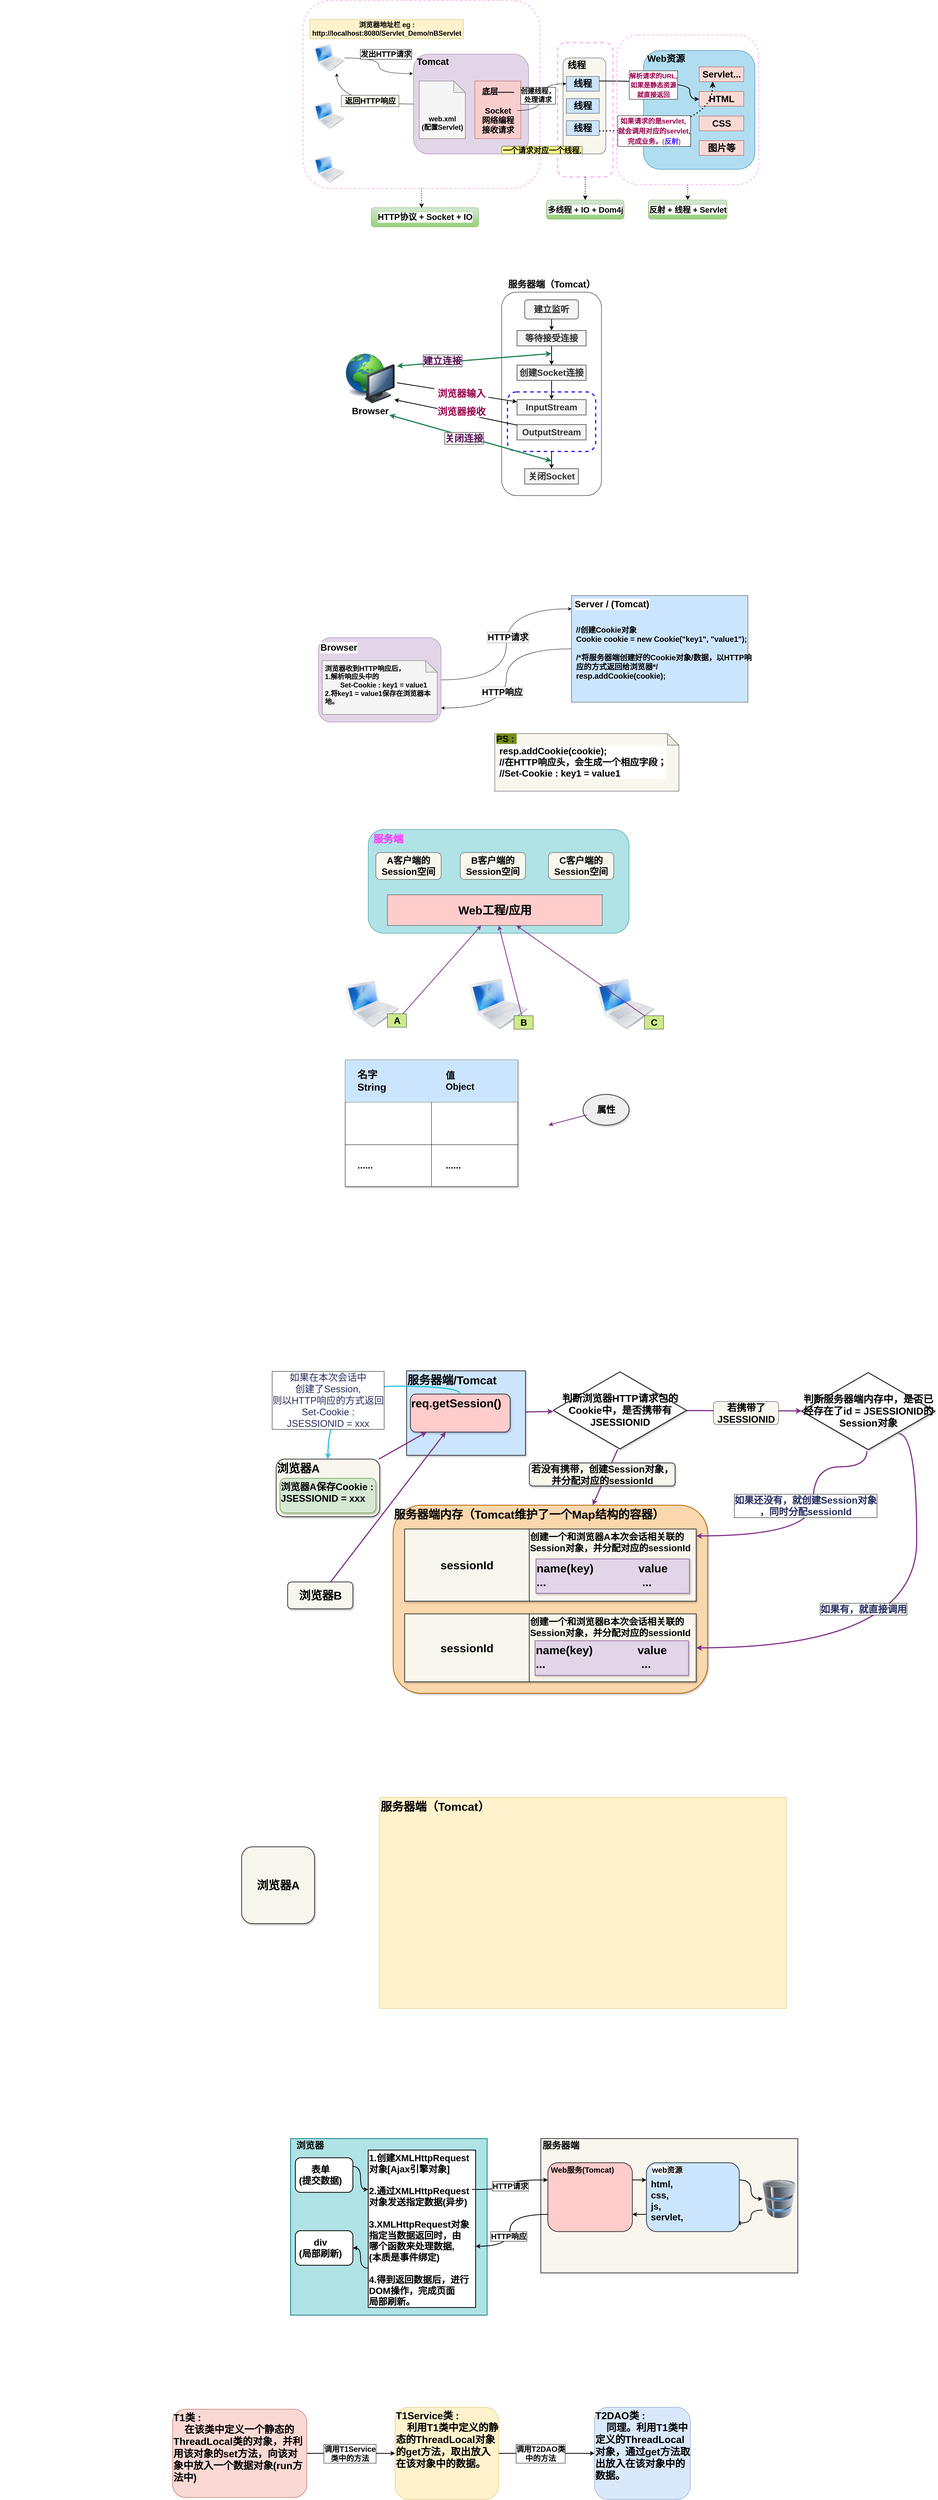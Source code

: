 <mxfile version="13.3.6" type="device"><diagram id="4I3315YqjqnHSUfHWKfS" name="第 1 页"><mxGraphModel dx="13516" dy="9166" grid="1" gridSize="10" guides="1" tooltips="1" connect="1" arrows="1" fold="1" page="1" pageScale="10" pageWidth="1169" pageHeight="827" math="0" shadow="0"><root><mxCell id="0"/><mxCell id="1" parent="0"/><mxCell id="Jz-EDqC3nVdawlG8V9Ks-3" value="" style="group" parent="1" vertex="1" connectable="0"><mxGeometry x="-20" y="150" width="320" height="220" as="geometry"/></mxCell><mxCell id="Jz-EDqC3nVdawlG8V9Ks-1" value="" style="rounded=1;whiteSpace=wrap;html=1;fillColor=#e1d5e7;strokeColor=#9673a6;" parent="Jz-EDqC3nVdawlG8V9Ks-3" vertex="1"><mxGeometry width="320" height="220" as="geometry"/></mxCell><mxCell id="Jz-EDqC3nVdawlG8V9Ks-2" value="Browser" style="text;strokeColor=none;fillColor=none;html=1;fontSize=24;fontStyle=1;verticalAlign=middle;align=center;labelBackgroundColor=#ffffff;" parent="Jz-EDqC3nVdawlG8V9Ks-3" vertex="1"><mxGeometry width="106.667" height="51.765" as="geometry"/></mxCell><mxCell id="Jz-EDqC3nVdawlG8V9Ks-6" value="" style="shape=note;whiteSpace=wrap;html=1;backgroundOutline=1;darkOpacity=0.05;fillColor=#f5f5f5;strokeColor=#666666;fontColor=#333333;" parent="Jz-EDqC3nVdawlG8V9Ks-3" vertex="1"><mxGeometry x="10" y="60" width="300" height="140" as="geometry"/></mxCell><mxCell id="Jz-EDqC3nVdawlG8V9Ks-7" value="&lt;font style=&quot;font-size: 18px&quot;&gt;浏览器收到HTTP响应后，&lt;br&gt;1.解析响应头中的 &lt;br&gt;&amp;nbsp; &amp;nbsp; &amp;nbsp; &amp;nbsp; Set-Cookie : key1 = value1&lt;br&gt;2.将key1 = value1保存在浏览器本 地。&lt;br&gt;&lt;br&gt;&lt;/font&gt;" style="text;strokeColor=none;fillColor=none;html=1;fontSize=18;fontStyle=1;verticalAlign=middle;align=left;whiteSpace=wrap;" parent="Jz-EDqC3nVdawlG8V9Ks-3" vertex="1"><mxGeometry x="15" y="50" width="285" height="170" as="geometry"/></mxCell><mxCell id="Jz-EDqC3nVdawlG8V9Ks-9" value="" style="edgeStyle=orthogonalEdgeStyle;rounded=0;orthogonalLoop=1;jettySize=auto;html=1;curved=1;entryX=0;entryY=0.75;entryDx=0;entryDy=0;" parent="1" source="Jz-EDqC3nVdawlG8V9Ks-1" target="Jz-EDqC3nVdawlG8V9Ks-10" edge="1"><mxGeometry relative="1" as="geometry"/></mxCell><mxCell id="Jz-EDqC3nVdawlG8V9Ks-12" value="&lt;font style=&quot;font-size: 23px&quot;&gt;&lt;b&gt;HTTP请求&lt;/b&gt;&lt;/font&gt;" style="edgeLabel;html=1;align=center;verticalAlign=middle;resizable=0;points=[];labelBackgroundColor=#ffffff;labelBorderColor=#969696;" parent="Jz-EDqC3nVdawlG8V9Ks-9" vertex="1" connectable="0"><mxGeometry x="0.07" y="-4" relative="1" as="geometry"><mxPoint as="offset"/></mxGeometry></mxCell><mxCell id="Jz-EDqC3nVdawlG8V9Ks-11" value="" style="group" parent="1" vertex="1" connectable="0"><mxGeometry x="640" y="38.24" width="480" height="280" as="geometry"/></mxCell><mxCell id="Jz-EDqC3nVdawlG8V9Ks-8" value="" style="rounded=0;whiteSpace=wrap;html=1;fillColor=#cce5ff;strokeColor=#36393d;" parent="Jz-EDqC3nVdawlG8V9Ks-11" vertex="1"><mxGeometry y="2.16" width="460" height="277.84" as="geometry"/></mxCell><mxCell id="Jz-EDqC3nVdawlG8V9Ks-10" value="Server / (Tomcat)" style="text;strokeColor=none;fillColor=none;html=1;fontSize=24;fontStyle=1;verticalAlign=middle;align=center;labelBackgroundColor=#ffffff;" parent="Jz-EDqC3nVdawlG8V9Ks-11" vertex="1"><mxGeometry width="210" height="49.02" as="geometry"/></mxCell><mxCell id="Jz-EDqC3nVdawlG8V9Ks-15" value="&lt;font style=&quot;font-size: 20px;&quot;&gt;//创建Cookie对象&lt;br style=&quot;font-size: 20px;&quot;&gt;Cookie cookie = new Cookie(&quot;key1&quot;, &quot;value1&quot;);&lt;br style=&quot;font-size: 20px;&quot;&gt;&lt;br style=&quot;font-size: 20px;&quot;&gt;/*将服务器端创建好的Cookie对象/数据，以HTTP响应的方式返回给浏览器*/&lt;br style=&quot;font-size: 20px;&quot;&gt;resp.addCookie(cookie);&lt;br style=&quot;font-size: 20px;&quot;&gt;&lt;/font&gt;" style="text;strokeColor=none;fillColor=none;html=1;fontSize=20;fontStyle=1;verticalAlign=middle;align=left;rounded=0;labelBackgroundColor=none;whiteSpace=wrap;" parent="Jz-EDqC3nVdawlG8V9Ks-11" vertex="1"><mxGeometry x="10" y="61.76" width="460" height="178.24" as="geometry"/></mxCell><mxCell id="Jz-EDqC3nVdawlG8V9Ks-13" style="edgeStyle=orthogonalEdgeStyle;curved=1;rounded=0;orthogonalLoop=1;jettySize=auto;html=1;entryX=1.001;entryY=0.833;entryDx=0;entryDy=0;entryPerimeter=0;" parent="1" source="Jz-EDqC3nVdawlG8V9Ks-8" target="Jz-EDqC3nVdawlG8V9Ks-1" edge="1"><mxGeometry relative="1" as="geometry"/></mxCell><mxCell id="Jz-EDqC3nVdawlG8V9Ks-14" value="HTTP响应" style="edgeLabel;html=1;align=center;verticalAlign=middle;resizable=0;points=[];labelBorderColor=#B3B3B3;fontStyle=1;fontSize=23;" parent="Jz-EDqC3nVdawlG8V9Ks-13" vertex="1" connectable="0"><mxGeometry x="0.143" y="-11" relative="1" as="geometry"><mxPoint as="offset"/></mxGeometry></mxCell><mxCell id="Jz-EDqC3nVdawlG8V9Ks-20" value="" style="group" parent="1" vertex="1" connectable="0"><mxGeometry x="440" y="400" width="480" height="150" as="geometry"/></mxCell><mxCell id="Jz-EDqC3nVdawlG8V9Ks-21" value="" style="group;whiteSpace=wrap;html=1;" parent="Jz-EDqC3nVdawlG8V9Ks-20" vertex="1" connectable="0"><mxGeometry width="480" height="150" as="geometry"/></mxCell><mxCell id="Jz-EDqC3nVdawlG8V9Ks-22" value="" style="group" parent="Jz-EDqC3nVdawlG8V9Ks-21" vertex="1" connectable="0"><mxGeometry width="480" height="150" as="geometry"/></mxCell><mxCell id="Jz-EDqC3nVdawlG8V9Ks-16" value="" style="shape=note;whiteSpace=wrap;html=1;backgroundOutline=1;darkOpacity=0.05;fillColor=#f9f7ed;strokeColor=#36393d;" parent="Jz-EDqC3nVdawlG8V9Ks-22" vertex="1"><mxGeometry width="480" height="150" as="geometry"/></mxCell><mxCell id="Jz-EDqC3nVdawlG8V9Ks-19" value="resp.addCookie(cookie);&lt;br&gt;//在HTTP响应头，会生成一个相应字段；&lt;br&gt;//Set-Cookie : key1 = value1" style="text;strokeColor=none;fillColor=none;html=1;fontSize=24;fontStyle=1;verticalAlign=middle;align=left;rounded=0;labelBackgroundColor=#ffffff;" parent="Jz-EDqC3nVdawlG8V9Ks-22" vertex="1"><mxGeometry x="10" y="20" width="450" height="110" as="geometry"/></mxCell><mxCell id="Jz-EDqC3nVdawlG8V9Ks-23" value="&lt;span style=&quot;background-color: rgb(117 , 140 , 25)&quot;&gt;PS :&amp;nbsp;&lt;/span&gt;" style="text;strokeColor=none;fillColor=none;html=1;fontSize=24;fontStyle=1;verticalAlign=middle;align=center;rounded=0;labelBackgroundColor=#ffffff;" parent="Jz-EDqC3nVdawlG8V9Ks-22" vertex="1"><mxGeometry x="10" y="-6" width="40" height="40" as="geometry"/></mxCell><mxCell id="Jz-EDqC3nVdawlG8V9Ks-26" value="" style="group" parent="1" vertex="1" connectable="0"><mxGeometry x="-40" y="800" width="980" height="450" as="geometry"/></mxCell><mxCell id="Jz-EDqC3nVdawlG8V9Ks-32" value="" style="group" parent="Jz-EDqC3nVdawlG8V9Ks-26" vertex="1" connectable="0"><mxGeometry x="10" y="-40" width="970" height="490" as="geometry"/></mxCell><mxCell id="Jz-EDqC3nVdawlG8V9Ks-33" value="" style="group" parent="Jz-EDqC3nVdawlG8V9Ks-32" vertex="1" connectable="0"><mxGeometry x="140" y="-90" width="680" height="270" as="geometry"/></mxCell><mxCell id="Jz-EDqC3nVdawlG8V9Ks-34" value="" style="group" parent="Jz-EDqC3nVdawlG8V9Ks-33" vertex="1" connectable="0"><mxGeometry x="-20.004" y="-20" width="700.004" height="270" as="geometry"/></mxCell><mxCell id="Jz-EDqC3nVdawlG8V9Ks-27" value="" style="rounded=1;whiteSpace=wrap;html=1;fillColor=#b0e3e6;strokeColor=#0e8088;" parent="Jz-EDqC3nVdawlG8V9Ks-34" vertex="1"><mxGeometry x="20.004" width="680" height="270" as="geometry"/></mxCell><mxCell id="Jz-EDqC3nVdawlG8V9Ks-31" value="服务端" style="text;strokeColor=none;fillColor=none;html=1;fontSize=26;fontStyle=1;verticalAlign=middle;align=center;rounded=0;labelBackgroundColor=none;fontColor=#FF33FF;" parent="Jz-EDqC3nVdawlG8V9Ks-34" vertex="1"><mxGeometry y="10" width="144.681" height="30.857" as="geometry"/></mxCell><mxCell id="Jz-EDqC3nVdawlG8V9Ks-35" value="" style="rounded=1;whiteSpace=wrap;html=1;labelBackgroundColor=none;fontSize=26;align=left;fillColor=#f9f7ed;strokeColor=#36393d;" parent="Jz-EDqC3nVdawlG8V9Ks-34" vertex="1"><mxGeometry x="40" y="60" width="170" height="70" as="geometry"/></mxCell><mxCell id="Jz-EDqC3nVdawlG8V9Ks-36" value="" style="rounded=1;whiteSpace=wrap;html=1;labelBackgroundColor=none;fontSize=26;align=left;fillColor=#f9f7ed;strokeColor=#36393d;" parent="Jz-EDqC3nVdawlG8V9Ks-34" vertex="1"><mxGeometry x="260" y="60" width="170" height="70" as="geometry"/></mxCell><mxCell id="Jz-EDqC3nVdawlG8V9Ks-37" value="" style="rounded=1;whiteSpace=wrap;html=1;labelBackgroundColor=none;fontSize=26;align=left;fillColor=#f9f7ed;strokeColor=#36393d;" parent="Jz-EDqC3nVdawlG8V9Ks-34" vertex="1"><mxGeometry x="490" y="60" width="170" height="70" as="geometry"/></mxCell><mxCell id="Jz-EDqC3nVdawlG8V9Ks-38" value="A客户端的Session空间" style="text;strokeColor=none;fillColor=none;html=1;fontSize=24;fontStyle=1;verticalAlign=middle;align=center;rounded=0;labelBackgroundColor=none;whiteSpace=wrap;" parent="Jz-EDqC3nVdawlG8V9Ks-34" vertex="1"><mxGeometry x="30" y="75" width="190" height="40" as="geometry"/></mxCell><mxCell id="Jz-EDqC3nVdawlG8V9Ks-39" value="B客户端的Session空间" style="text;strokeColor=none;fillColor=none;html=1;fontSize=24;fontStyle=1;verticalAlign=middle;align=center;rounded=0;labelBackgroundColor=none;whiteSpace=wrap;" parent="Jz-EDqC3nVdawlG8V9Ks-34" vertex="1"><mxGeometry x="250" y="75" width="190" height="40" as="geometry"/></mxCell><mxCell id="Jz-EDqC3nVdawlG8V9Ks-40" value="C客户端的Session空间" style="text;strokeColor=none;fillColor=none;html=1;fontSize=24;fontStyle=1;verticalAlign=middle;align=center;rounded=0;labelBackgroundColor=none;whiteSpace=wrap;" parent="Jz-EDqC3nVdawlG8V9Ks-34" vertex="1"><mxGeometry x="480" y="75" width="190" height="40" as="geometry"/></mxCell><mxCell id="Jz-EDqC3nVdawlG8V9Ks-41" value="" style="rounded=0;whiteSpace=wrap;html=1;labelBackgroundColor=none;fillColor=#ffcccc;fontSize=26;align=left;strokeColor=#36393d;" parent="Jz-EDqC3nVdawlG8V9Ks-34" vertex="1"><mxGeometry x="70" y="170" width="560" height="80" as="geometry"/></mxCell><mxCell id="Jz-EDqC3nVdawlG8V9Ks-42" value="&lt;font style=&quot;font-size: 30px&quot;&gt;Web工程/应用&lt;/font&gt;" style="text;strokeColor=none;fillColor=none;html=1;fontSize=24;fontStyle=1;verticalAlign=middle;align=center;rounded=0;labelBackgroundColor=none;" parent="Jz-EDqC3nVdawlG8V9Ks-34" vertex="1"><mxGeometry x="80" y="190" width="540" height="40" as="geometry"/></mxCell><mxCell id="Jz-EDqC3nVdawlG8V9Ks-50" style="rounded=0;orthogonalLoop=1;jettySize=auto;html=1;fontSize=26;fontColor=#FF33FF;strokeWidth=2;strokeColor=#83308C;" parent="Jz-EDqC3nVdawlG8V9Ks-32" source="Jz-EDqC3nVdawlG8V9Ks-46" target="Jz-EDqC3nVdawlG8V9Ks-41" edge="1"><mxGeometry relative="1" as="geometry"/></mxCell><mxCell id="Jz-EDqC3nVdawlG8V9Ks-43" value="" style="image;html=1;image=img/lib/clip_art/computers/MacBook_128x128.png;rounded=0;labelBackgroundColor=none;fillColor=none;fontSize=26;fontColor=#FF33FF;align=left;" parent="Jz-EDqC3nVdawlG8V9Ks-32" vertex="1"><mxGeometry x="60" y="285" width="180" height="120" as="geometry"/></mxCell><mxCell id="Jz-EDqC3nVdawlG8V9Ks-44" value="" style="image;html=1;image=img/lib/clip_art/computers/MacBook_128x128.png;rounded=0;labelBackgroundColor=none;fillColor=none;fontSize=26;fontColor=#FF33FF;align=left;" parent="Jz-EDqC3nVdawlG8V9Ks-32" vertex="1"><mxGeometry x="390" y="280" width="180" height="130" as="geometry"/></mxCell><mxCell id="Jz-EDqC3nVdawlG8V9Ks-45" value="" style="image;html=1;image=img/lib/clip_art/computers/MacBook_128x128.png;rounded=0;labelBackgroundColor=none;fillColor=none;fontSize=26;fontColor=#FF33FF;align=left;" parent="Jz-EDqC3nVdawlG8V9Ks-32" vertex="1"><mxGeometry x="720" y="280" width="180" height="130" as="geometry"/></mxCell><mxCell id="Jz-EDqC3nVdawlG8V9Ks-46" value="A" style="text;strokeColor=#36393d;fillColor=#cdeb8b;html=1;fontSize=24;fontStyle=1;verticalAlign=middle;align=center;rounded=0;labelBackgroundColor=none;" parent="Jz-EDqC3nVdawlG8V9Ks-32" vertex="1"><mxGeometry x="190" y="370" width="50" height="35" as="geometry"/></mxCell><mxCell id="Jz-EDqC3nVdawlG8V9Ks-51" style="edgeStyle=none;rounded=0;orthogonalLoop=1;jettySize=auto;html=1;fontSize=26;fontColor=#FF33FF;strokeWidth=2;strokeColor=#83308C;" parent="Jz-EDqC3nVdawlG8V9Ks-32" source="Jz-EDqC3nVdawlG8V9Ks-47" target="Jz-EDqC3nVdawlG8V9Ks-41" edge="1"><mxGeometry relative="1" as="geometry"/></mxCell><mxCell id="Jz-EDqC3nVdawlG8V9Ks-47" value="B" style="text;strokeColor=#36393d;fillColor=#cdeb8b;html=1;fontSize=24;fontStyle=1;verticalAlign=middle;align=center;rounded=0;labelBackgroundColor=none;" parent="Jz-EDqC3nVdawlG8V9Ks-32" vertex="1"><mxGeometry x="520" y="375" width="50" height="35" as="geometry"/></mxCell><mxCell id="Jz-EDqC3nVdawlG8V9Ks-52" style="edgeStyle=none;rounded=0;orthogonalLoop=1;jettySize=auto;html=1;fontSize=26;fontColor=#FF33FF;strokeWidth=2;strokeColor=#83308C;" parent="Jz-EDqC3nVdawlG8V9Ks-32" source="Jz-EDqC3nVdawlG8V9Ks-48" target="Jz-EDqC3nVdawlG8V9Ks-41" edge="1"><mxGeometry relative="1" as="geometry"/></mxCell><mxCell id="Jz-EDqC3nVdawlG8V9Ks-48" value="C" style="text;strokeColor=#36393d;fillColor=#cdeb8b;html=1;fontSize=24;fontStyle=1;verticalAlign=middle;align=center;rounded=0;labelBackgroundColor=none;" parent="Jz-EDqC3nVdawlG8V9Ks-32" vertex="1"><mxGeometry x="860" y="375" width="50" height="35" as="geometry"/></mxCell><mxCell id="Jz-EDqC3nVdawlG8V9Ks-69" value="" style="shape=table;html=1;whiteSpace=wrap;startSize=0;container=1;collapsible=0;childLayout=tableLayout;swimlaneFillColor=none;sketch=0;shadow=1;" parent="1" vertex="1"><mxGeometry x="50" y="1250" width="450" height="330" as="geometry"/></mxCell><mxCell id="Jz-EDqC3nVdawlG8V9Ks-70" value="" style="shape=partialRectangle;html=1;whiteSpace=wrap;collapsible=0;dropTarget=0;pointerEvents=0;fillColor=none;top=0;left=0;bottom=0;right=0;points=[[0,0.5],[1,0.5]];portConstraint=eastwest;" parent="Jz-EDqC3nVdawlG8V9Ks-69" vertex="1"><mxGeometry width="450" height="110" as="geometry"/></mxCell><mxCell id="Jz-EDqC3nVdawlG8V9Ks-71" value="" style="shape=partialRectangle;html=1;whiteSpace=wrap;connectable=0;overflow=hidden;fillColor=#cce5ff;top=0;left=0;bottom=0;right=0;strokeColor=#36393d;" parent="Jz-EDqC3nVdawlG8V9Ks-70" vertex="1"><mxGeometry width="225" height="110" as="geometry"/></mxCell><mxCell id="Jz-EDqC3nVdawlG8V9Ks-72" value="" style="shape=partialRectangle;html=1;whiteSpace=wrap;connectable=0;overflow=hidden;fillColor=#cce5ff;top=0;left=0;bottom=0;right=0;strokeColor=#36393d;" parent="Jz-EDqC3nVdawlG8V9Ks-70" vertex="1"><mxGeometry x="225" width="225" height="110" as="geometry"/></mxCell><mxCell id="Jz-EDqC3nVdawlG8V9Ks-73" value="" style="shape=partialRectangle;html=1;whiteSpace=wrap;collapsible=0;dropTarget=0;pointerEvents=0;fillColor=none;top=0;left=0;bottom=0;right=0;points=[[0,0.5],[1,0.5]];portConstraint=eastwest;" parent="Jz-EDqC3nVdawlG8V9Ks-69" vertex="1"><mxGeometry y="110" width="450" height="111" as="geometry"/></mxCell><mxCell id="Jz-EDqC3nVdawlG8V9Ks-74" value="" style="shape=partialRectangle;html=1;whiteSpace=wrap;connectable=0;overflow=hidden;fillColor=none;top=0;left=0;bottom=0;right=0;" parent="Jz-EDqC3nVdawlG8V9Ks-73" vertex="1"><mxGeometry width="225" height="111" as="geometry"/></mxCell><mxCell id="Jz-EDqC3nVdawlG8V9Ks-75" value="" style="shape=partialRectangle;html=1;whiteSpace=wrap;connectable=0;overflow=hidden;fillColor=none;top=0;left=0;bottom=0;right=0;" parent="Jz-EDqC3nVdawlG8V9Ks-73" vertex="1"><mxGeometry x="225" width="225" height="111" as="geometry"/></mxCell><mxCell id="Jz-EDqC3nVdawlG8V9Ks-76" value="" style="shape=partialRectangle;html=1;whiteSpace=wrap;collapsible=0;dropTarget=0;pointerEvents=0;fillColor=none;top=0;left=0;bottom=0;right=0;points=[[0,0.5],[1,0.5]];portConstraint=eastwest;" parent="Jz-EDqC3nVdawlG8V9Ks-69" vertex="1"><mxGeometry y="221" width="450" height="109" as="geometry"/></mxCell><mxCell id="Jz-EDqC3nVdawlG8V9Ks-77" value="" style="shape=partialRectangle;html=1;whiteSpace=wrap;connectable=0;overflow=hidden;fillColor=none;top=0;left=0;bottom=0;right=0;" parent="Jz-EDqC3nVdawlG8V9Ks-76" vertex="1"><mxGeometry width="225" height="109" as="geometry"/></mxCell><mxCell id="Jz-EDqC3nVdawlG8V9Ks-78" value="" style="shape=partialRectangle;html=1;whiteSpace=wrap;connectable=0;overflow=hidden;fillColor=none;top=0;left=0;bottom=0;right=0;" parent="Jz-EDqC3nVdawlG8V9Ks-76" vertex="1"><mxGeometry x="225" width="225" height="109" as="geometry"/></mxCell><mxCell id="Jz-EDqC3nVdawlG8V9Ks-79" value="名字&lt;br style=&quot;font-size: 26px;&quot;&gt;String" style="text;strokeColor=none;fillColor=none;html=1;fontSize=26;fontStyle=1;verticalAlign=middle;align=left;rounded=1;shadow=1;labelBackgroundColor=none;sketch=0;" parent="1" vertex="1"><mxGeometry x="80" y="1270" width="140" height="70" as="geometry"/></mxCell><mxCell id="Jz-EDqC3nVdawlG8V9Ks-80" value="......" style="text;strokeColor=none;fillColor=none;html=1;fontSize=24;fontStyle=1;verticalAlign=middle;align=left;rounded=1;shadow=1;labelBackgroundColor=none;sketch=0;" parent="1" vertex="1"><mxGeometry x="80" y="1490" width="140" height="70" as="geometry"/></mxCell><mxCell id="Jz-EDqC3nVdawlG8V9Ks-81" value="......" style="text;strokeColor=none;fillColor=none;html=1;fontSize=24;fontStyle=1;verticalAlign=middle;align=left;rounded=1;shadow=1;labelBackgroundColor=none;sketch=0;" parent="1" vertex="1"><mxGeometry x="310" y="1490" width="140" height="70" as="geometry"/></mxCell><mxCell id="Jz-EDqC3nVdawlG8V9Ks-82" value="值&lt;br&gt;Object" style="text;strokeColor=none;fillColor=none;html=1;fontSize=24;fontStyle=1;verticalAlign=middle;align=left;rounded=1;shadow=1;labelBackgroundColor=none;sketch=0;" parent="1" vertex="1"><mxGeometry x="310" y="1270" width="140" height="70" as="geometry"/></mxCell><mxCell id="Jz-EDqC3nVdawlG8V9Ks-83" value="" style="ellipse;whiteSpace=wrap;html=1;rounded=1;shadow=1;labelBackgroundColor=none;sketch=0;strokeWidth=2;fillColor=#eeeeee;fontSize=26;align=left;strokeColor=#36393d;" parent="1" vertex="1"><mxGeometry x="670" y="1340" width="120" height="80" as="geometry"/></mxCell><mxCell id="Jz-EDqC3nVdawlG8V9Ks-85" style="edgeStyle=none;rounded=0;orthogonalLoop=1;jettySize=auto;html=1;strokeColor=#83308C;strokeWidth=2;fontSize=26;fontColor=#FF33FF;" parent="1" source="Jz-EDqC3nVdawlG8V9Ks-84" edge="1"><mxGeometry relative="1" as="geometry"><mxPoint x="580" y="1420" as="targetPoint"/></mxGeometry></mxCell><mxCell id="Jz-EDqC3nVdawlG8V9Ks-84" value="属性" style="text;strokeColor=none;fillColor=none;html=1;fontSize=24;fontStyle=1;verticalAlign=middle;align=center;rounded=1;shadow=1;labelBackgroundColor=none;sketch=0;" parent="1" vertex="1"><mxGeometry x="680" y="1360" width="100" height="40" as="geometry"/></mxCell><mxCell id="Jz-EDqC3nVdawlG8V9Ks-87" value="浏览器A" style="text;fillColor=#f9f7ed;html=1;fontSize=30;fontStyle=1;verticalAlign=top;align=left;rounded=1;shadow=1;labelBackgroundColor=none;sketch=0;strokeColor=#36393d;strokeWidth=2;" parent="1" vertex="1"><mxGeometry x="-130" y="2290" width="270" height="150" as="geometry"/></mxCell><mxCell id="Jz-EDqC3nVdawlG8V9Ks-88" value="浏览器B" style="text;fillColor=#f9f7ed;html=1;fontSize=30;fontStyle=1;verticalAlign=middle;align=center;rounded=1;shadow=1;labelBackgroundColor=none;sketch=0;strokeColor=#36393d;strokeWidth=2;" parent="1" vertex="1"><mxGeometry x="-100" y="2610" width="170" height="70" as="geometry"/></mxCell><mxCell id="Jz-EDqC3nVdawlG8V9Ks-92" value="" style="edgeStyle=none;rounded=0;orthogonalLoop=1;jettySize=auto;html=1;strokeColor=#83308C;strokeWidth=3;fontSize=30;fontColor=#FF33FF;" parent="1" source="Jz-EDqC3nVdawlG8V9Ks-90" target="Jz-EDqC3nVdawlG8V9Ks-94" edge="1"><mxGeometry relative="1" as="geometry"><mxPoint x="540" y="2165" as="targetPoint"/></mxGeometry></mxCell><mxCell id="Jz-EDqC3nVdawlG8V9Ks-96" value="" style="edgeStyle=none;rounded=0;orthogonalLoop=1;jettySize=auto;html=1;strokeColor=#83308C;strokeWidth=3;fontSize=26;fontColor=#FF33FF;exitX=0.483;exitY=0.989;exitDx=0;exitDy=0;exitPerimeter=0;" parent="1" source="Jz-EDqC3nVdawlG8V9Ks-94" target="Jz-EDqC3nVdawlG8V9Ks-97" edge="1"><mxGeometry relative="1" as="geometry"><mxPoint x="716.25" y="2349.25" as="targetPoint"/></mxGeometry></mxCell><mxCell id="Jz-EDqC3nVdawlG8V9Ks-113" value="" style="edgeStyle=none;rounded=0;orthogonalLoop=1;jettySize=auto;html=1;strokeColor=#83308C;strokeWidth=3;fontSize=25;fontColor=#293061;" parent="1" source="Jz-EDqC3nVdawlG8V9Ks-94" target="Jz-EDqC3nVdawlG8V9Ks-112" edge="1"><mxGeometry relative="1" as="geometry"/></mxCell><mxCell id="Jz-EDqC3nVdawlG8V9Ks-94" value="判断浏览器HTTP请求包的Cookie中，是否携带有JSESSIONID" style="html=1;whiteSpace=wrap;aspect=fixed;shape=isoRectangle;rounded=0;shadow=1;labelBackgroundColor=none;sketch=0;strokeWidth=2;fontSize=26;align=center;fontStyle=1;verticalAlign=middle;" parent="1" vertex="1"><mxGeometry x="592.5" y="2058.75" width="347.5" height="208.5" as="geometry"/></mxCell><mxCell id="Jz-EDqC3nVdawlG8V9Ks-112" value="判断服务器端内存中，是否已经存在了id = JSESSIONID的Session对象" style="html=1;whiteSpace=wrap;aspect=fixed;shape=isoRectangle;rounded=0;shadow=1;labelBackgroundColor=none;sketch=0;strokeWidth=2;fontSize=26;align=center;fontStyle=1;verticalAlign=middle;" parent="1" vertex="1"><mxGeometry x="1240" y="2060.75" width="347.5" height="208.5" as="geometry"/></mxCell><mxCell id="Jz-EDqC3nVdawlG8V9Ks-97" value="服务器端内存（Tomcat维护了一个Map结构的容器）" style="text;fillColor=#fad7ac;html=1;fontSize=30;fontStyle=1;verticalAlign=top;align=left;rounded=1;shadow=1;labelBackgroundColor=none;sketch=0;strokeColor=#b46504;strokeWidth=2;horizontal=1;" parent="1" vertex="1"><mxGeometry x="175" y="2410" width="820" height="490" as="geometry"/></mxCell><mxCell id="Jz-EDqC3nVdawlG8V9Ks-100" value="" style="group;whiteSpace=wrap;" parent="1" vertex="1" connectable="0"><mxGeometry x="255" y="2490" width="720" height="170" as="geometry"/></mxCell><mxCell id="Jz-EDqC3nVdawlG8V9Ks-101" value="" style="group" parent="Jz-EDqC3nVdawlG8V9Ks-100" vertex="1" connectable="0"><mxGeometry x="-50" y="-17.895" width="760" height="187.895" as="geometry"/></mxCell><mxCell id="Jz-EDqC3nVdawlG8V9Ks-98" value="sessionId" style="text;fillColor=#f9f7ed;html=1;fontSize=30;fontStyle=1;verticalAlign=middle;align=center;rounded=0;shadow=1;labelBackgroundColor=none;sketch=0;strokeColor=#36393d;strokeWidth=2;" parent="Jz-EDqC3nVdawlG8V9Ks-101" vertex="1"><mxGeometry width="324.928" height="187.895" as="geometry"/></mxCell><mxCell id="Jz-EDqC3nVdawlG8V9Ks-99" value="创建一个和浏览器A本次会话相关联的Session对象，并分配对应的sessionId" style="text;fillColor=#f9f7ed;html=1;fontSize=24;fontStyle=1;verticalAlign=top;align=left;rounded=0;shadow=1;labelBackgroundColor=none;sketch=0;strokeColor=#36393d;strokeWidth=2;whiteSpace=wrap;" parent="Jz-EDqC3nVdawlG8V9Ks-101" vertex="1"><mxGeometry x="324.928" width="435.072" height="187.895" as="geometry"/></mxCell><mxCell id="Jz-EDqC3nVdawlG8V9Ks-102" value="name(key)&amp;nbsp; &amp;nbsp; &amp;nbsp; &amp;nbsp; &amp;nbsp; &amp;nbsp; &amp;nbsp; value&lt;br&gt;...&amp;nbsp; &amp;nbsp; &amp;nbsp; &amp;nbsp; &amp;nbsp; &amp;nbsp; &amp;nbsp; &amp;nbsp; &amp;nbsp; &amp;nbsp; &amp;nbsp; &amp;nbsp; &amp;nbsp; &amp;nbsp; &amp;nbsp; ..." style="text;fillColor=#e1d5e7;html=1;fontSize=30;fontStyle=1;verticalAlign=top;align=left;rounded=0;shadow=1;labelBackgroundColor=none;sketch=0;strokeColor=#9673a6;strokeWidth=2;glass=0;" parent="Jz-EDqC3nVdawlG8V9Ks-101" vertex="1"><mxGeometry x="342.46" y="77.892" width="400" height="89.474" as="geometry"/></mxCell><mxCell id="Jz-EDqC3nVdawlG8V9Ks-103" value="" style="group;whiteSpace=wrap;" parent="1" vertex="1" connectable="0"><mxGeometry x="255" y="2710" width="720" height="160" as="geometry"/></mxCell><mxCell id="Jz-EDqC3nVdawlG8V9Ks-104" value="" style="group" parent="Jz-EDqC3nVdawlG8V9Ks-103" vertex="1" connectable="0"><mxGeometry x="-50" y="-16.842" width="760" height="176.842" as="geometry"/></mxCell><mxCell id="Jz-EDqC3nVdawlG8V9Ks-105" value="sessionId" style="text;fillColor=#f9f7ed;html=1;fontSize=30;fontStyle=1;verticalAlign=middle;align=center;rounded=0;shadow=1;labelBackgroundColor=none;sketch=0;strokeColor=#36393d;strokeWidth=2;" parent="Jz-EDqC3nVdawlG8V9Ks-104" vertex="1"><mxGeometry width="324.928" height="176.842" as="geometry"/></mxCell><mxCell id="Jz-EDqC3nVdawlG8V9Ks-106" value="创建一个和浏览器B本次会话相关联的Session对象，并分配对应的sessionId" style="text;fillColor=#f9f7ed;html=1;fontSize=24;fontStyle=1;verticalAlign=top;align=left;rounded=0;shadow=1;labelBackgroundColor=none;sketch=0;strokeColor=#36393d;strokeWidth=2;whiteSpace=wrap;" parent="Jz-EDqC3nVdawlG8V9Ks-104" vertex="1"><mxGeometry x="324.928" width="435.072" height="176.842" as="geometry"/></mxCell><mxCell id="Jz-EDqC3nVdawlG8V9Ks-107" value="name(key)&amp;nbsp; &amp;nbsp; &amp;nbsp; &amp;nbsp; &amp;nbsp; &amp;nbsp; &amp;nbsp; value&lt;br&gt;...&amp;nbsp; &amp;nbsp; &amp;nbsp; &amp;nbsp; &amp;nbsp; &amp;nbsp; &amp;nbsp; &amp;nbsp; &amp;nbsp; &amp;nbsp; &amp;nbsp; &amp;nbsp; &amp;nbsp; &amp;nbsp; &amp;nbsp; ..." style="text;fillColor=#e1d5e7;html=1;fontSize=30;fontStyle=1;verticalAlign=top;align=left;rounded=0;shadow=1;labelBackgroundColor=none;sketch=0;strokeColor=#9673a6;strokeWidth=2;glass=0;" parent="Jz-EDqC3nVdawlG8V9Ks-104" vertex="1"><mxGeometry x="340" y="70" width="400" height="90" as="geometry"/></mxCell><mxCell id="Jz-EDqC3nVdawlG8V9Ks-111" value="若没有携带，创建Session对象，&lt;br&gt;并分配对应的sessionId" style="text;fillColor=#f9f7ed;html=1;fontSize=25;fontStyle=1;verticalAlign=middle;align=center;rounded=1;shadow=1;labelBackgroundColor=none;sketch=0;strokeColor=#36393d;strokeWidth=2;" parent="1" vertex="1"><mxGeometry x="530" y="2300" width="380" height="60" as="geometry"/></mxCell><mxCell id="Jz-EDqC3nVdawlG8V9Ks-114" value="&lt;b&gt;若携带了&lt;br&gt;JSESSIONID&lt;/b&gt;" style="text;html=1;align=center;verticalAlign=middle;resizable=0;points=[];autosize=1;fontSize=25;labelBackgroundColor=none;labelBorderColor=none;rounded=1;fillColor=#f9f7ed;strokeColor=#36393d;" parent="1" vertex="1"><mxGeometry x="1010" y="2140" width="170" height="60" as="geometry"/></mxCell><mxCell id="Jz-EDqC3nVdawlG8V9Ks-115" value="" style="group" parent="1" vertex="1" connectable="0"><mxGeometry x="230" y="2010" width="320" height="230.49" as="geometry"/></mxCell><mxCell id="Jz-EDqC3nVdawlG8V9Ks-116" value="" style="group" parent="Jz-EDqC3nVdawlG8V9Ks-115" vertex="1" connectable="0"><mxGeometry x="-20" y="50" width="310" height="220" as="geometry"/></mxCell><mxCell id="Jz-EDqC3nVdawlG8V9Ks-89" value="服务器端/Tomcat" style="text;fillColor=#cce5ff;html=1;fontSize=30;fontStyle=1;verticalAlign=top;align=left;rounded=0;shadow=1;labelBackgroundColor=none;sketch=0;strokeColor=#36393d;strokeWidth=2;horizontal=1;" parent="Jz-EDqC3nVdawlG8V9Ks-116" vertex="1"><mxGeometry width="310" height="220" as="geometry"/></mxCell><mxCell id="Jz-EDqC3nVdawlG8V9Ks-90" value="req.getSession()" style="text;fillColor=#ffcccc;html=1;fontSize=30;fontStyle=1;verticalAlign=top;align=left;rounded=1;shadow=1;labelBackgroundColor=none;sketch=0;strokeColor=#36393d;strokeWidth=2;" parent="Jz-EDqC3nVdawlG8V9Ks-116" vertex="1"><mxGeometry x="10" y="60.48" width="260" height="99.03" as="geometry"/></mxCell><mxCell id="Jz-EDqC3nVdawlG8V9Ks-109" style="edgeStyle=none;rounded=0;orthogonalLoop=1;jettySize=auto;html=1;strokeColor=#83308C;strokeWidth=3;fontSize=24;fontColor=#293061;" parent="1" source="Jz-EDqC3nVdawlG8V9Ks-87" target="Jz-EDqC3nVdawlG8V9Ks-90" edge="1"><mxGeometry relative="1" as="geometry"/></mxCell><mxCell id="Jz-EDqC3nVdawlG8V9Ks-110" style="edgeStyle=none;rounded=0;orthogonalLoop=1;jettySize=auto;html=1;strokeColor=#83308C;strokeWidth=3;fontSize=24;fontColor=#293061;" parent="1" source="Jz-EDqC3nVdawlG8V9Ks-88" target="Jz-EDqC3nVdawlG8V9Ks-90" edge="1"><mxGeometry relative="1" as="geometry"/></mxCell><mxCell id="Jz-EDqC3nVdawlG8V9Ks-117" value="浏览器A保存Cookie : &lt;br&gt;JSESSIONID = xxx" style="text;fillColor=#d5e8d4;html=1;fontSize=25;fontStyle=1;verticalAlign=top;align=left;rounded=1;shadow=1;labelBackgroundColor=none;sketch=0;strokeColor=#82b366;strokeWidth=2;" parent="1" vertex="1"><mxGeometry x="-120" y="2340" width="250" height="90" as="geometry"/></mxCell><mxCell id="Jz-EDqC3nVdawlG8V9Ks-118" style="edgeStyle=orthogonalEdgeStyle;rounded=0;orthogonalLoop=1;jettySize=auto;html=1;strokeColor=#83308C;strokeWidth=3;fontSize=25;fontColor=#293061;curved=1;" parent="1" source="Jz-EDqC3nVdawlG8V9Ks-112" target="Jz-EDqC3nVdawlG8V9Ks-99" edge="1"><mxGeometry relative="1" as="geometry"><mxPoint x="1410.147" y="2267.254" as="sourcePoint"/><mxPoint x="1120" y="2490" as="targetPoint"/><Array as="points"><mxPoint x="1410" y="2310"/><mxPoint x="1270" y="2310"/><mxPoint x="1270" y="2490"/></Array></mxGeometry></mxCell><mxCell id="Jz-EDqC3nVdawlG8V9Ks-120" value="&lt;b&gt;如果还没有，就创建Session对象&lt;br&gt;，同时分配sessionId&lt;/b&gt;" style="edgeLabel;html=1;align=center;verticalAlign=middle;resizable=0;points=[];fontSize=25;fontColor=#293061;labelBorderColor=#000000;" parent="Jz-EDqC3nVdawlG8V9Ks-118" vertex="1" connectable="0"><mxGeometry x="-0.063" y="-1" relative="1" as="geometry"><mxPoint x="-19.0" y="-30.68" as="offset"/></mxGeometry></mxCell><mxCell id="Jz-EDqC3nVdawlG8V9Ks-122" style="edgeStyle=orthogonalEdgeStyle;rounded=0;orthogonalLoop=1;jettySize=auto;html=1;entryX=1;entryY=0.5;entryDx=0;entryDy=0;strokeColor=#83308C;strokeWidth=3;fontSize=25;fontColor=#293061;curved=1;exitX=0.728;exitY=0.782;exitDx=0;exitDy=0;exitPerimeter=0;" parent="1" source="Jz-EDqC3nVdawlG8V9Ks-112" target="Jz-EDqC3nVdawlG8V9Ks-106" edge="1"><mxGeometry relative="1" as="geometry"><Array as="points"><mxPoint x="1540" y="2224"/><mxPoint x="1540" y="2782"/></Array></mxGeometry></mxCell><mxCell id="Jz-EDqC3nVdawlG8V9Ks-125" value="如果有，就直接调用" style="edgeLabel;html=1;align=center;verticalAlign=middle;resizable=0;points=[];fontSize=25;fontColor=#293061;labelBorderColor=#000000;fontStyle=1" parent="Jz-EDqC3nVdawlG8V9Ks-122" vertex="1" connectable="0"><mxGeometry x="0.448" y="-34" relative="1" as="geometry"><mxPoint x="109.55" y="-67.57" as="offset"/></mxGeometry></mxCell><mxCell id="Jz-EDqC3nVdawlG8V9Ks-123" style="edgeStyle=orthogonalEdgeStyle;curved=1;rounded=0;orthogonalLoop=1;jettySize=auto;html=1;strokeWidth=3;fontSize=25;fontColor=#293061;entryX=0.5;entryY=0;entryDx=0;entryDy=0;strokeColor=#24C3E3;" parent="1" source="Jz-EDqC3nVdawlG8V9Ks-90" target="Jz-EDqC3nVdawlG8V9Ks-87" edge="1"><mxGeometry relative="1" as="geometry"><mxPoint x="5" y="2260" as="targetPoint"/><Array as="points"><mxPoint x="350" y="2100"/><mxPoint x="5" y="2100"/></Array></mxGeometry></mxCell><mxCell id="Jz-EDqC3nVdawlG8V9Ks-124" value="如果在本次会话中&lt;br&gt;创建了Session,&lt;br&gt;则以HTTP响应的方式返回&lt;br&gt;Set-Cookie : &lt;br&gt;JSESSIONID = xxx" style="edgeLabel;html=1;align=center;verticalAlign=middle;resizable=0;points=[];fontSize=25;fontColor=#293061;labelBorderColor=#000000;" parent="Jz-EDqC3nVdawlG8V9Ks-123" vertex="1" connectable="0"><mxGeometry x="0.271" y="36" relative="1" as="geometry"><mxPoint x="-12.62" as="offset"/></mxGeometry></mxCell><mxCell id="u84nbm3-Bn-KplhGHNio-1" value="浏览器A" style="text;fillColor=#f9f7ed;html=1;fontSize=30;fontStyle=1;verticalAlign=middle;align=center;rounded=1;shadow=1;labelBackgroundColor=none;sketch=0;strokeColor=#36393d;strokeWidth=2;" parent="1" vertex="1"><mxGeometry x="-220" y="3300" width="190" height="200" as="geometry"/></mxCell><mxCell id="u84nbm3-Bn-KplhGHNio-2" value="服务器端（Tomcat）" style="text;strokeColor=#d6b656;fillColor=#fff2cc;html=1;fontSize=30;fontStyle=1;verticalAlign=top;align=left;rounded=0;" parent="1" vertex="1"><mxGeometry x="140" y="3171" width="1060" height="550" as="geometry"/></mxCell><mxCell id="C0YtYq2l2ohMtJfItpvO-4" value="" style="group" parent="1" vertex="1" connectable="0"><mxGeometry x="-850" y="130" width="2080" height="4390" as="geometry"/></mxCell><mxCell id="C0YtYq2l2ohMtJfItpvO-13" value="" style="group" parent="C0YtYq2l2ohMtJfItpvO-4" vertex="1" connectable="0"><mxGeometry x="1270" y="3930" width="810" height="390" as="geometry"/></mxCell><mxCell id="C0YtYq2l2ohMtJfItpvO-24" value="" style="group" parent="C0YtYq2l2ohMtJfItpvO-13" vertex="1" connectable="0"><mxGeometry x="140" width="670" height="350" as="geometry"/></mxCell><mxCell id="C0YtYq2l2ohMtJfItpvO-1" value="" style="rounded=0;whiteSpace=wrap;html=1;fillColor=#f9f7ed;strokeColor=#36393d;strokeWidth=2;" parent="C0YtYq2l2ohMtJfItpvO-24" vertex="1"><mxGeometry width="670" height="350" as="geometry"/></mxCell><mxCell id="C0YtYq2l2ohMtJfItpvO-2" value="服务器端" style="text;strokeColor=none;fillColor=none;html=1;fontSize=24;fontStyle=1;verticalAlign=middle;align=center;" parent="C0YtYq2l2ohMtJfItpvO-24" vertex="1"><mxGeometry x="9.178" width="86.439" height="35.897" as="geometry"/></mxCell><mxCell id="C0YtYq2l2ohMtJfItpvO-45" style="edgeStyle=orthogonalEdgeStyle;curved=1;rounded=0;orthogonalLoop=1;jettySize=auto;html=1;exitX=0;exitY=0.75;exitDx=0;exitDy=0;entryX=0.97;entryY=0.876;entryDx=0;entryDy=0;entryPerimeter=0;strokeWidth=2;fontSize=20;" parent="C0YtYq2l2ohMtJfItpvO-24" source="C0YtYq2l2ohMtJfItpvO-5" target="C0YtYq2l2ohMtJfItpvO-14" edge="1"><mxGeometry relative="1" as="geometry"/></mxCell><mxCell id="C0YtYq2l2ohMtJfItpvO-5" value="" style="image;html=1;image=img/lib/clip_art/computers/Database_128x128.png;strokeWidth=2;" parent="C0YtYq2l2ohMtJfItpvO-24" vertex="1"><mxGeometry x="578.369" y="98.718" width="86.445" height="116.667" as="geometry"/></mxCell><mxCell id="C0YtYq2l2ohMtJfItpvO-9" value="" style="group;" parent="C0YtYq2l2ohMtJfItpvO-24" vertex="1" connectable="0"><mxGeometry x="18.356" y="62.821" width="220.274" height="179.487" as="geometry"/></mxCell><mxCell id="C0YtYq2l2ohMtJfItpvO-6" value="" style="rounded=1;whiteSpace=wrap;html=1;strokeWidth=2;fillColor=#ffcccc;strokeColor=#36393d;" parent="C0YtYq2l2ohMtJfItpvO-9" vertex="1"><mxGeometry width="220.274" height="179.487" as="geometry"/></mxCell><mxCell id="C0YtYq2l2ohMtJfItpvO-8" value="Web服务(Tomcat)" style="text;strokeColor=none;fillColor=none;html=1;fontSize=20;fontStyle=1;verticalAlign=middle;align=center;" parent="C0YtYq2l2ohMtJfItpvO-9" vertex="1"><mxGeometry x="20" width="140.24" height="35.9" as="geometry"/></mxCell><mxCell id="C0YtYq2l2ohMtJfItpvO-44" style="edgeStyle=orthogonalEdgeStyle;curved=1;rounded=0;orthogonalLoop=1;jettySize=auto;html=1;exitX=1;exitY=0.25;exitDx=0;exitDy=0;strokeWidth=2;fontSize=20;" parent="C0YtYq2l2ohMtJfItpvO-24" source="C0YtYq2l2ohMtJfItpvO-14" target="C0YtYq2l2ohMtJfItpvO-5" edge="1"><mxGeometry relative="1" as="geometry"/></mxCell><mxCell id="C0YtYq2l2ohMtJfItpvO-46" style="edgeStyle=orthogonalEdgeStyle;curved=1;rounded=0;orthogonalLoop=1;jettySize=auto;html=1;exitX=0;exitY=0.75;exitDx=0;exitDy=0;entryX=1;entryY=0.75;entryDx=0;entryDy=0;strokeWidth=2;fontSize=20;" parent="C0YtYq2l2ohMtJfItpvO-24" source="C0YtYq2l2ohMtJfItpvO-14" target="C0YtYq2l2ohMtJfItpvO-6" edge="1"><mxGeometry relative="1" as="geometry"/></mxCell><mxCell id="C0YtYq2l2ohMtJfItpvO-14" value="" style="rounded=1;whiteSpace=wrap;html=1;strokeWidth=2;fillColor=#cce5ff;strokeColor=#36393d;" parent="C0YtYq2l2ohMtJfItpvO-24" vertex="1"><mxGeometry x="275.339" y="62.821" width="242.043" height="179.487" as="geometry"/></mxCell><mxCell id="C0YtYq2l2ohMtJfItpvO-15" value="html,&lt;br&gt;css,&lt;br&gt;js,&lt;br&gt;servlet,&lt;br&gt;" style="text;strokeColor=none;fillColor=none;html=1;fontSize=24;fontStyle=1;verticalAlign=middle;align=left;" parent="C0YtYq2l2ohMtJfItpvO-24" vertex="1"><mxGeometry x="285.121" y="98.718" width="176.074" height="125.641" as="geometry"/></mxCell><mxCell id="C0YtYq2l2ohMtJfItpvO-16" value="web资源" style="text;strokeColor=none;fillColor=none;html=1;fontSize=20;fontStyle=1;verticalAlign=middle;align=center;labelBackgroundColor=#ffffff;" parent="C0YtYq2l2ohMtJfItpvO-24" vertex="1"><mxGeometry x="275.339" y="62.821" width="107.601" height="35.897" as="geometry"/></mxCell><mxCell id="C0YtYq2l2ohMtJfItpvO-43" style="edgeStyle=orthogonalEdgeStyle;curved=1;rounded=0;orthogonalLoop=1;jettySize=auto;html=1;exitX=1;exitY=0.25;exitDx=0;exitDy=0;entryX=0;entryY=0.25;entryDx=0;entryDy=0;strokeWidth=2;fontSize=20;" parent="C0YtYq2l2ohMtJfItpvO-24" source="C0YtYq2l2ohMtJfItpvO-6" target="C0YtYq2l2ohMtJfItpvO-14" edge="1"><mxGeometry relative="1" as="geometry"/></mxCell><mxCell id="C0YtYq2l2ohMtJfItpvO-23" value="" style="rounded=0;whiteSpace=wrap;html=1;fillColor=#b0e3e6;strokeColor=#0e8088;strokeWidth=2;" parent="C0YtYq2l2ohMtJfItpvO-4" vertex="1"><mxGeometry x="757.5" y="3930" width="512.5" height="460" as="geometry"/></mxCell><mxCell id="C0YtYq2l2ohMtJfItpvO-25" value="浏览器" style="text;strokeColor=none;fillColor=none;html=1;fontSize=24;fontStyle=1;verticalAlign=middle;align=center;labelBackgroundColor=none;" parent="C0YtYq2l2ohMtJfItpvO-4" vertex="1"><mxGeometry x="758" y="3928" width="100" height="40" as="geometry"/></mxCell><mxCell id="C0YtYq2l2ohMtJfItpvO-26" value="" style="group" parent="C0YtYq2l2ohMtJfItpvO-4" vertex="1" connectable="0"><mxGeometry x="770" y="3980" width="170" height="110" as="geometry"/></mxCell><mxCell id="C0YtYq2l2ohMtJfItpvO-27" value="" style="rounded=1;whiteSpace=wrap;html=1;strokeWidth=2;" parent="C0YtYq2l2ohMtJfItpvO-26" vertex="1"><mxGeometry width="150" height="90" as="geometry"/></mxCell><mxCell id="C0YtYq2l2ohMtJfItpvO-28" value="表单&lt;br&gt;(提交数据)" style="text;strokeColor=none;fillColor=none;html=1;fontSize=24;fontStyle=1;verticalAlign=middle;align=center;" parent="C0YtYq2l2ohMtJfItpvO-26" vertex="1"><mxGeometry width="130" height="90" as="geometry"/></mxCell><mxCell id="C0YtYq2l2ohMtJfItpvO-29" value="" style="group" parent="C0YtYq2l2ohMtJfItpvO-4" vertex="1" connectable="0"><mxGeometry x="770" y="4170" width="170" height="110" as="geometry"/></mxCell><mxCell id="C0YtYq2l2ohMtJfItpvO-30" value="" style="rounded=1;whiteSpace=wrap;html=1;strokeWidth=2;" parent="C0YtYq2l2ohMtJfItpvO-29" vertex="1"><mxGeometry width="150" height="90" as="geometry"/></mxCell><mxCell id="C0YtYq2l2ohMtJfItpvO-31" value="div&lt;br&gt;(局部刷新)" style="text;strokeColor=none;fillColor=none;html=1;fontSize=24;fontStyle=1;verticalAlign=middle;align=center;" parent="C0YtYq2l2ohMtJfItpvO-29" vertex="1"><mxGeometry x="10" y="5" width="110" height="80" as="geometry"/></mxCell><mxCell id="C0YtYq2l2ohMtJfItpvO-32" value="" style="group;rounded=0;" parent="C0YtYq2l2ohMtJfItpvO-4" vertex="1" connectable="0"><mxGeometry x="960" y="3960" width="280" height="410" as="geometry"/></mxCell><mxCell id="C0YtYq2l2ohMtJfItpvO-33" value="" style="rounded=0;whiteSpace=wrap;html=1;strokeWidth=2;" parent="C0YtYq2l2ohMtJfItpvO-32" vertex="1"><mxGeometry width="280" height="410.0" as="geometry"/></mxCell><mxCell id="C0YtYq2l2ohMtJfItpvO-34" value="&lt;span&gt;1.创建XMLHttpRequest&lt;br&gt;对象[Ajax引擎对象]&lt;br&gt;&lt;br&gt;2.通过XMLHttpRequest&lt;br&gt;对象发送指定数据(异步)&lt;br&gt;&lt;br&gt;3.XMLHttpRequest对象&lt;br&gt;指定当数据返回时，由&lt;br&gt;哪个函数来处理数据,&lt;br&gt;(本质是事件绑定)&lt;br&gt;&lt;br&gt;4.得到返回数据后，进行&lt;br&gt;DOM操作，完成页面&lt;br&gt;局部刷新。&lt;br&gt;&lt;/span&gt;" style="text;strokeColor=none;fillColor=none;html=1;fontSize=24;fontStyle=1;verticalAlign=top;align=left;" parent="C0YtYq2l2ohMtJfItpvO-32" vertex="1"><mxGeometry width="270.345" height="410" as="geometry"/></mxCell><mxCell id="C0YtYq2l2ohMtJfItpvO-35" style="edgeStyle=orthogonalEdgeStyle;rounded=0;orthogonalLoop=1;jettySize=auto;html=1;exitX=1;exitY=0.25;exitDx=0;exitDy=0;entryX=0;entryY=0.25;entryDx=0;entryDy=0;fontSize=20;curved=1;strokeWidth=2;" parent="C0YtYq2l2ohMtJfItpvO-4" source="C0YtYq2l2ohMtJfItpvO-27" target="C0YtYq2l2ohMtJfItpvO-34" edge="1"><mxGeometry relative="1" as="geometry"/></mxCell><mxCell id="C0YtYq2l2ohMtJfItpvO-38" style="edgeStyle=orthogonalEdgeStyle;curved=1;rounded=0;orthogonalLoop=1;jettySize=auto;html=1;exitX=0;exitY=0.75;exitDx=0;exitDy=0;strokeWidth=2;fontSize=20;" parent="C0YtYq2l2ohMtJfItpvO-4" source="C0YtYq2l2ohMtJfItpvO-34" target="C0YtYq2l2ohMtJfItpvO-30" edge="1"><mxGeometry relative="1" as="geometry"/></mxCell><mxCell id="C0YtYq2l2ohMtJfItpvO-39" style="edgeStyle=orthogonalEdgeStyle;curved=1;rounded=0;orthogonalLoop=1;jettySize=auto;html=1;exitX=1;exitY=0.25;exitDx=0;exitDy=0;entryX=0;entryY=0.25;entryDx=0;entryDy=0;strokeWidth=2;fontSize=20;" parent="C0YtYq2l2ohMtJfItpvO-4" source="C0YtYq2l2ohMtJfItpvO-34" target="C0YtYq2l2ohMtJfItpvO-6" edge="1"><mxGeometry relative="1" as="geometry"/></mxCell><mxCell id="C0YtYq2l2ohMtJfItpvO-40" value="HTTP请求" style="edgeLabel;html=1;align=center;verticalAlign=middle;resizable=0;points=[];fontSize=20;labelBorderColor=#000000;fontStyle=1" parent="C0YtYq2l2ohMtJfItpvO-39" vertex="1" connectable="0"><mxGeometry x="-0.242" y="-2" relative="1" as="geometry"><mxPoint x="14.44" y="-12" as="offset"/></mxGeometry></mxCell><mxCell id="C0YtYq2l2ohMtJfItpvO-41" style="edgeStyle=orthogonalEdgeStyle;curved=1;rounded=0;orthogonalLoop=1;jettySize=auto;html=1;exitX=0;exitY=0.75;exitDx=0;exitDy=0;entryX=1.036;entryY=0.611;entryDx=0;entryDy=0;entryPerimeter=0;strokeWidth=2;fontSize=20;" parent="C0YtYq2l2ohMtJfItpvO-4" source="C0YtYq2l2ohMtJfItpvO-6" target="C0YtYq2l2ohMtJfItpvO-34" edge="1"><mxGeometry relative="1" as="geometry"/></mxCell><mxCell id="C0YtYq2l2ohMtJfItpvO-42" value="HTTP响应" style="edgeLabel;html=1;align=center;verticalAlign=middle;resizable=0;points=[];fontSize=20;labelBorderColor=#000000;fontStyle=1" parent="C0YtYq2l2ohMtJfItpvO-41" vertex="1" connectable="0"><mxGeometry x="0.142" y="-4" relative="1" as="geometry"><mxPoint as="offset"/></mxGeometry></mxCell><mxCell id="C0YtYq2l2ohMtJfItpvO-49" value="" style="edgeStyle=orthogonalEdgeStyle;curved=1;rounded=0;orthogonalLoop=1;jettySize=auto;html=1;strokeWidth=2;fontSize=26;" parent="1" source="C0YtYq2l2ohMtJfItpvO-47" target="C0YtYq2l2ohMtJfItpvO-48" edge="1"><mxGeometry relative="1" as="geometry"/></mxCell><mxCell id="C0YtYq2l2ohMtJfItpvO-54" value="调用T1Service&lt;br style=&quot;font-size: 20px;&quot;&gt;类中的方法" style="edgeLabel;html=1;align=center;verticalAlign=middle;resizable=0;points=[];fontSize=20;fontStyle=1;labelBorderColor=#000000;" parent="C0YtYq2l2ohMtJfItpvO-49" vertex="1" connectable="0"><mxGeometry x="-0.267" y="1" relative="1" as="geometry"><mxPoint x="27.5" y="1" as="offset"/></mxGeometry></mxCell><mxCell id="C0YtYq2l2ohMtJfItpvO-47" value="T1类 :&amp;nbsp;&lt;br&gt;&amp;nbsp; &amp;nbsp; 在该类中定义一个静态的ThreadLocal类的对象，并利用该对象的set方法，向该对象中放入一个数据对象(run方法中)" style="text;fillColor=#fad9d5;html=1;fontSize=26;fontStyle=1;verticalAlign=top;align=left;rounded=1;labelBackgroundColor=none;strokeColor=#ae4132;whiteSpace=wrap;" parent="1" vertex="1"><mxGeometry x="-400" y="4765" width="350" height="230" as="geometry"/></mxCell><mxCell id="C0YtYq2l2ohMtJfItpvO-51" value="" style="edgeStyle=orthogonalEdgeStyle;curved=1;rounded=0;orthogonalLoop=1;jettySize=auto;html=1;strokeWidth=2;fontSize=26;" parent="1" source="C0YtYq2l2ohMtJfItpvO-48" target="C0YtYq2l2ohMtJfItpvO-50" edge="1"><mxGeometry relative="1" as="geometry"/></mxCell><mxCell id="C0YtYq2l2ohMtJfItpvO-58" value="调用T2DAO类&lt;br&gt;中的方法" style="edgeLabel;html=1;align=center;verticalAlign=middle;resizable=0;points=[];fontSize=20;labelBorderColor=#000000;fontStyle=1" parent="C0YtYq2l2ohMtJfItpvO-51" vertex="1" connectable="0"><mxGeometry x="-0.192" y="-3" relative="1" as="geometry"><mxPoint x="7.5" y="-3" as="offset"/></mxGeometry></mxCell><mxCell id="C0YtYq2l2ohMtJfItpvO-48" value="T1Service类 :&lt;br&gt;&amp;nbsp; &amp;nbsp; 利用T1类中定义的静态的ThreadLocal对象的get方法，取出放入在该对象中的数据。" style="text;fillColor=#fff2cc;html=1;fontSize=26;fontStyle=1;verticalAlign=top;align=left;rounded=1;labelBackgroundColor=none;strokeColor=#d6b656;whiteSpace=wrap;" parent="1" vertex="1"><mxGeometry x="180" y="4760" width="270" height="240" as="geometry"/></mxCell><mxCell id="C0YtYq2l2ohMtJfItpvO-50" value="T2DAO类 :&lt;br&gt;&amp;nbsp; &amp;nbsp; 同理。利用T1类中定义的ThreadLocal对象，通过get方法取出放入在该对象中的数据。&amp;nbsp;" style="text;fillColor=#dae8fc;html=1;fontSize=26;fontStyle=1;verticalAlign=top;align=left;rounded=1;labelBackgroundColor=none;strokeColor=#6c8ebf;whiteSpace=wrap;" parent="1" vertex="1"><mxGeometry x="700" y="4760" width="250" height="240" as="geometry"/></mxCell><mxCell id="WDNJoT9hNc5kxx0YVz7a-1" value="" style="rounded=1;whiteSpace=wrap;html=1;fontSize=18;fillColor=none;" parent="1" vertex="1"><mxGeometry x="458" y="-750" width="260" height="530" as="geometry"/></mxCell><mxCell id="WDNJoT9hNc5kxx0YVz7a-2" style="edgeStyle=orthogonalEdgeStyle;curved=1;rounded=0;orthogonalLoop=1;jettySize=auto;html=1;strokeWidth=2;fontSize=21;fontColor=#99004D;" parent="1" source="WDNJoT9hNc5kxx0YVz7a-60" target="WDNJoT9hNc5kxx0YVz7a-58" edge="1"><mxGeometry relative="1" as="geometry"/></mxCell><mxCell id="WDNJoT9hNc5kxx0YVz7a-3" value="" style="text;fillColor=none;html=1;fontSize=24;fontStyle=1;verticalAlign=middle;align=center;rounded=1;dashed=1;labelBackgroundColor=#ffffff;strokeWidth=2;strokeColor=#FFA8F9;" parent="1" vertex="1"><mxGeometry x="-60" y="-1510" width="618" height="490" as="geometry"/></mxCell><mxCell id="WDNJoT9hNc5kxx0YVz7a-4" value="" style="rounded=1;whiteSpace=wrap;html=1;fontSize=18;fillColor=#e1d5e7;strokeColor=#9673a6;" parent="1" vertex="1"><mxGeometry x="228" y="-1370" width="300" height="260" as="geometry"/></mxCell><mxCell id="WDNJoT9hNc5kxx0YVz7a-5" value="" style="group" parent="1" vertex="1" connectable="0"><mxGeometry x="818" y="-1390" width="300" height="320" as="geometry"/></mxCell><mxCell id="WDNJoT9hNc5kxx0YVz7a-6" value="" style="group" parent="WDNJoT9hNc5kxx0YVz7a-5" vertex="1" connectable="0"><mxGeometry x="9.677" y="10.667" width="290.323" height="309.333" as="geometry"/></mxCell><mxCell id="WDNJoT9hNc5kxx0YVz7a-7" value="" style="rounded=1;whiteSpace=wrap;html=1;fontSize=18;fillColor=#b1ddf0;strokeColor=#10739e;" parent="WDNJoT9hNc5kxx0YVz7a-6" vertex="1"><mxGeometry width="290.323" height="309.333" as="geometry"/></mxCell><mxCell id="WDNJoT9hNc5kxx0YVz7a-8" value="Web资源" style="text;strokeColor=none;fillColor=none;html=1;fontSize=24;fontStyle=1;verticalAlign=middle;align=center;" parent="WDNJoT9hNc5kxx0YVz7a-6" vertex="1"><mxGeometry x="9.677" width="96.774" height="42.667" as="geometry"/></mxCell><mxCell id="WDNJoT9hNc5kxx0YVz7a-9" value="Servlet..." style="text;strokeColor=#ae4132;fillColor=#fad9d5;html=1;fontSize=24;fontStyle=1;verticalAlign=middle;align=center;" parent="WDNJoT9hNc5kxx0YVz7a-6" vertex="1"><mxGeometry x="145.161" y="42.667" width="116.129" height="38.4" as="geometry"/></mxCell><mxCell id="WDNJoT9hNc5kxx0YVz7a-10" value="HTML" style="text;strokeColor=#ae4132;fillColor=#fad9d5;html=1;fontSize=24;fontStyle=1;verticalAlign=middle;align=center;" parent="WDNJoT9hNc5kxx0YVz7a-6" vertex="1"><mxGeometry x="145.161" y="106.667" width="116.129" height="38.4" as="geometry"/></mxCell><mxCell id="WDNJoT9hNc5kxx0YVz7a-11" value="CSS" style="text;strokeColor=#ae4132;fillColor=#fad9d5;html=1;fontSize=24;fontStyle=1;verticalAlign=middle;align=center;" parent="WDNJoT9hNc5kxx0YVz7a-6" vertex="1"><mxGeometry x="145.161" y="170.667" width="116.129" height="38.4" as="geometry"/></mxCell><mxCell id="WDNJoT9hNc5kxx0YVz7a-12" value="图片等" style="text;strokeColor=#ae4132;fillColor=#fad9d5;html=1;fontSize=24;fontStyle=1;verticalAlign=middle;align=center;" parent="WDNJoT9hNc5kxx0YVz7a-6" vertex="1"><mxGeometry x="145.161" y="234.667" width="116.129" height="38.4" as="geometry"/></mxCell><mxCell id="WDNJoT9hNc5kxx0YVz7a-13" style="edgeStyle=orthogonalEdgeStyle;curved=1;rounded=0;orthogonalLoop=1;jettySize=auto;html=1;entryX=-0.005;entryY=0.195;entryDx=0;entryDy=0;entryPerimeter=0;fontSize=18;" parent="1" source="WDNJoT9hNc5kxx0YVz7a-15" target="WDNJoT9hNc5kxx0YVz7a-4" edge="1"><mxGeometry relative="1" as="geometry"/></mxCell><mxCell id="WDNJoT9hNc5kxx0YVz7a-14" value="&lt;b&gt;&lt;font style=&quot;font-size: 20px&quot;&gt;发出HTTP请求&lt;/font&gt;&lt;/b&gt;" style="edgeLabel;html=1;align=center;verticalAlign=middle;resizable=0;points=[];fontSize=18;labelBorderColor=#000000;" parent="WDNJoT9hNc5kxx0YVz7a-13" vertex="1" connectable="0"><mxGeometry x="-0.275" relative="1" as="geometry"><mxPoint x="28" y="-10" as="offset"/></mxGeometry></mxCell><mxCell id="WDNJoT9hNc5kxx0YVz7a-15" value="" style="image;html=1;image=img/lib/clip_art/computers/MacBook_128x128.png" parent="1" vertex="1"><mxGeometry x="-32" y="-1400" width="80" height="80" as="geometry"/></mxCell><mxCell id="WDNJoT9hNc5kxx0YVz7a-16" value="" style="image;html=1;image=img/lib/clip_art/computers/MacBook_128x128.png" parent="1" vertex="1"><mxGeometry x="-32" y="-1250" width="80" height="80" as="geometry"/></mxCell><mxCell id="WDNJoT9hNc5kxx0YVz7a-17" value="" style="image;html=1;image=img/lib/clip_art/computers/MacBook_128x128.png" parent="1" vertex="1"><mxGeometry x="-32" y="-1110" width="80" height="80" as="geometry"/></mxCell><mxCell id="WDNJoT9hNc5kxx0YVz7a-18" value="浏览器地址栏 eg : &lt;br&gt;http://localhost:8080/Servlet_Demo/nBServlet" style="text;strokeColor=#d6b656;fillColor=#fff2cc;html=1;fontSize=18;fontStyle=1;verticalAlign=middle;align=center;" parent="1" vertex="1"><mxGeometry x="-42" y="-1460" width="400" height="50" as="geometry"/></mxCell><mxCell id="WDNJoT9hNc5kxx0YVz7a-19" style="edgeStyle=orthogonalEdgeStyle;curved=1;rounded=0;orthogonalLoop=1;jettySize=auto;html=1;entryX=0.75;entryY=1;entryDx=0;entryDy=0;fontSize=18;" parent="1" source="WDNJoT9hNc5kxx0YVz7a-4" target="WDNJoT9hNc5kxx0YVz7a-15" edge="1"><mxGeometry relative="1" as="geometry"/></mxCell><mxCell id="WDNJoT9hNc5kxx0YVz7a-20" value="" style="shape=note;whiteSpace=wrap;html=1;backgroundOutline=1;darkOpacity=0.05;fillColor=#f5f5f5;strokeColor=#666666;fontColor=#333333;" parent="1" vertex="1"><mxGeometry x="243" y="-1300" width="120" height="150" as="geometry"/></mxCell><mxCell id="WDNJoT9hNc5kxx0YVz7a-21" value="&lt;font style=&quot;font-size: 18px&quot;&gt;web.xml&lt;br&gt;(配置Servlet)&lt;br&gt;&lt;/font&gt;" style="text;strokeColor=none;fillColor=none;html=1;fontSize=18;fontStyle=1;verticalAlign=middle;align=center;" parent="1" vertex="1"><mxGeometry x="268" y="-1210" width="70" height="40" as="geometry"/></mxCell><mxCell id="WDNJoT9hNc5kxx0YVz7a-22" value="" style="group" parent="1" vertex="1" connectable="0"><mxGeometry x="388" y="-1300" width="120" height="150" as="geometry"/></mxCell><mxCell id="WDNJoT9hNc5kxx0YVz7a-23" value="" style="rounded=0;whiteSpace=wrap;html=1;fontSize=18;fillColor=#f8cecc;strokeColor=#b85450;" parent="WDNJoT9hNc5kxx0YVz7a-22" vertex="1"><mxGeometry width="120" height="150" as="geometry"/></mxCell><mxCell id="WDNJoT9hNc5kxx0YVz7a-24" value="底层——&lt;br style=&quot;font-size: 21px;&quot;&gt;&lt;br style=&quot;font-size: 21px;&quot;&gt;Socket&lt;br style=&quot;font-size: 21px;&quot;&gt;网络编程&lt;br style=&quot;font-size: 21px;&quot;&gt;接收请求" style="text;strokeColor=none;fillColor=none;html=1;fontSize=21;fontStyle=1;verticalAlign=middle;align=center;" parent="WDNJoT9hNc5kxx0YVz7a-22" vertex="1"><mxGeometry x="10" y="9" width="100" height="136" as="geometry"/></mxCell><mxCell id="WDNJoT9hNc5kxx0YVz7a-25" value="&lt;b&gt;&lt;font style=&quot;font-size: 20px&quot;&gt;返回HTTP响应&lt;/font&gt;&lt;/b&gt;" style="text;html=1;align=center;verticalAlign=middle;resizable=0;points=[];autosize=1;fontSize=18;fillColor=#f9f7ed;strokeColor=#36393d;" parent="1" vertex="1"><mxGeometry x="40" y="-1263" width="150" height="30" as="geometry"/></mxCell><mxCell id="WDNJoT9hNc5kxx0YVz7a-26" value="" style="group" parent="1" vertex="1" connectable="0"><mxGeometry x="618" y="-1360" width="180" height="313.5" as="geometry"/></mxCell><mxCell id="WDNJoT9hNc5kxx0YVz7a-27" value="" style="rounded=1;whiteSpace=wrap;html=1;fontSize=18;fillColor=#f9f7ed;strokeColor=#36393d;" parent="WDNJoT9hNc5kxx0YVz7a-26" vertex="1"><mxGeometry width="111.429" height="250" as="geometry"/></mxCell><mxCell id="WDNJoT9hNc5kxx0YVz7a-28" value="线程" style="text;strokeColor=none;fillColor=none;html=1;fontSize=24;fontStyle=1;verticalAlign=middle;align=center;" parent="WDNJoT9hNc5kxx0YVz7a-26" vertex="1"><mxGeometry x="5.806" width="58.065" height="38.462" as="geometry"/></mxCell><mxCell id="WDNJoT9hNc5kxx0YVz7a-29" value="线程" style="text;strokeColor=#36393d;fillColor=#cce5ff;html=1;fontSize=24;fontStyle=1;verticalAlign=middle;align=center;" parent="WDNJoT9hNc5kxx0YVz7a-26" vertex="1"><mxGeometry x="8.571" y="48.077" width="85.714" height="38.462" as="geometry"/></mxCell><mxCell id="WDNJoT9hNc5kxx0YVz7a-30" value="线程" style="text;strokeColor=#36393d;fillColor=#cce5ff;html=1;fontSize=24;fontStyle=1;verticalAlign=middle;align=center;" parent="WDNJoT9hNc5kxx0YVz7a-26" vertex="1"><mxGeometry x="8.571" y="105.769" width="85.714" height="38.462" as="geometry"/></mxCell><mxCell id="WDNJoT9hNc5kxx0YVz7a-31" value="线程" style="text;strokeColor=#36393d;fillColor=#cce5ff;html=1;fontSize=24;fontStyle=1;verticalAlign=middle;align=center;" parent="WDNJoT9hNc5kxx0YVz7a-26" vertex="1"><mxGeometry x="8.571" y="163.462" width="85.714" height="38.462" as="geometry"/></mxCell><mxCell id="WDNJoT9hNc5kxx0YVz7a-32" value="" style="text;fillColor=none;html=1;fontSize=24;fontStyle=1;verticalAlign=middle;align=center;rounded=1;dashed=1;labelBackgroundColor=#ffffff;strokeWidth=3;strokeColor=#FFA8F9;" parent="WDNJoT9hNc5kxx0YVz7a-26" vertex="1"><mxGeometry x="-14.29" y="-40" width="144.29" height="350" as="geometry"/></mxCell><mxCell id="WDNJoT9hNc5kxx0YVz7a-33" style="edgeStyle=orthogonalEdgeStyle;curved=1;rounded=0;orthogonalLoop=1;jettySize=auto;html=1;fontSize=18;" parent="1" source="WDNJoT9hNc5kxx0YVz7a-24" target="WDNJoT9hNc5kxx0YVz7a-29" edge="1"><mxGeometry relative="1" as="geometry"/></mxCell><mxCell id="WDNJoT9hNc5kxx0YVz7a-34" value="&lt;b&gt;创建线程，&lt;br&gt;处理请求&lt;/b&gt;" style="edgeLabel;html=1;align=center;verticalAlign=middle;resizable=0;points=[];fontSize=18;labelBorderColor=#000000;" parent="WDNJoT9hNc5kxx0YVz7a-33" vertex="1" connectable="0"><mxGeometry x="0.397" y="-18" relative="1" as="geometry"><mxPoint x="-15" y="12" as="offset"/></mxGeometry></mxCell><mxCell id="WDNJoT9hNc5kxx0YVz7a-35" value="一个请求对应一个线程." style="text;strokeColor=#36393d;fillColor=#ffff88;html=1;fontSize=20;fontStyle=1;verticalAlign=middle;align=center;rounded=1;" parent="1" vertex="1"><mxGeometry x="458" y="-1130" width="210" height="20" as="geometry"/></mxCell><mxCell id="WDNJoT9hNc5kxx0YVz7a-36" style="edgeStyle=orthogonalEdgeStyle;curved=1;rounded=0;orthogonalLoop=1;jettySize=auto;html=1;fontSize=22;strokeWidth=2;" parent="1" source="WDNJoT9hNc5kxx0YVz7a-29" target="WDNJoT9hNc5kxx0YVz7a-10" edge="1"><mxGeometry relative="1" as="geometry"><Array as="points"><mxPoint x="948" y="-1300"/><mxPoint x="948" y="-1253"/></Array></mxGeometry></mxCell><mxCell id="WDNJoT9hNc5kxx0YVz7a-37" value="&lt;b style=&quot;font-size: 17px&quot;&gt;解析请求的URL, &lt;br&gt;如果是静态资源&lt;br&gt;就直接返回&lt;/b&gt;" style="edgeLabel;html=1;align=center;verticalAlign=middle;resizable=0;points=[];fontSize=20;labelBorderColor=#000000;labelBackgroundColor=#ffffff;fontColor=#99004D;" parent="WDNJoT9hNc5kxx0YVz7a-36" vertex="1" connectable="0"><mxGeometry x="-0.363" relative="1" as="geometry"><mxPoint x="42" y="10" as="offset"/></mxGeometry></mxCell><mxCell id="WDNJoT9hNc5kxx0YVz7a-38" style="edgeStyle=orthogonalEdgeStyle;curved=1;rounded=0;orthogonalLoop=1;jettySize=auto;html=1;fontSize=22;fontColor=#99004D;dashed=1;dashPattern=1 2;strokeWidth=3;" parent="1" source="WDNJoT9hNc5kxx0YVz7a-31" target="WDNJoT9hNc5kxx0YVz7a-9" edge="1"><mxGeometry relative="1" as="geometry"><Array as="points"><mxPoint x="1008" y="-1170"/></Array></mxGeometry></mxCell><mxCell id="WDNJoT9hNc5kxx0YVz7a-39" value="&lt;font style=&quot;font-size: 18px&quot;&gt;&lt;b&gt;如果请求的是servlet,&amp;nbsp;&lt;br&gt;就会调用对应的servlet,&lt;br&gt;完成业务。&lt;/b&gt;(&lt;b&gt;&lt;font color=&quot;#441fff&quot;&gt;反射&lt;/font&gt;&lt;/b&gt;)&lt;br&gt;&lt;/font&gt;" style="edgeLabel;html=1;align=center;verticalAlign=middle;resizable=0;points=[];fontSize=22;fontColor=#99004D;labelBorderColor=#000000;" parent="WDNJoT9hNc5kxx0YVz7a-38" vertex="1" connectable="0"><mxGeometry x="-0.713" y="4" relative="1" as="geometry"><mxPoint x="81" y="4" as="offset"/></mxGeometry></mxCell><mxCell id="WDNJoT9hNc5kxx0YVz7a-40" style="edgeStyle=orthogonalEdgeStyle;curved=1;rounded=0;orthogonalLoop=1;jettySize=auto;html=1;dashed=1;dashPattern=1 2;strokeWidth=2;fontSize=22;fontColor=#99004D;entryX=0.468;entryY=0.016;entryDx=0;entryDy=0;entryPerimeter=0;" parent="1" source="WDNJoT9hNc5kxx0YVz7a-3" target="WDNJoT9hNc5kxx0YVz7a-41" edge="1"><mxGeometry relative="1" as="geometry"><mxPoint x="274" y="-960" as="targetPoint"/></mxGeometry></mxCell><mxCell id="WDNJoT9hNc5kxx0YVz7a-41" value="HTTP协议 + Socket + IO" style="text;html=1;fontSize=22;fontStyle=1;verticalAlign=middle;align=center;rounded=1;labelBackgroundColor=#ffffff;strokeColor=#82b366;fillColor=#d5e8d4;gradientColor=#97d077;" parent="1" vertex="1"><mxGeometry x="118" y="-970" width="280" height="50" as="geometry"/></mxCell><mxCell id="WDNJoT9hNc5kxx0YVz7a-42" style="edgeStyle=orthogonalEdgeStyle;curved=1;rounded=0;orthogonalLoop=1;jettySize=auto;html=1;dashed=1;dashPattern=1 2;strokeWidth=2;fontSize=22;fontColor=#99004D;" parent="1" source="WDNJoT9hNc5kxx0YVz7a-32" target="WDNJoT9hNc5kxx0YVz7a-43" edge="1"><mxGeometry relative="1" as="geometry"><mxPoint x="675.855" y="-1000" as="targetPoint"/></mxGeometry></mxCell><mxCell id="WDNJoT9hNc5kxx0YVz7a-43" value="多线程 + IO + Dom4j" style="text;html=1;fontSize=21;fontStyle=1;verticalAlign=middle;align=center;rounded=1;labelBackgroundColor=#ffffff;strokeColor=#82b366;fillColor=#d5e8d4;gradientColor=#97d077;" parent="1" vertex="1"><mxGeometry x="574.78" y="-990" width="202.14" height="50" as="geometry"/></mxCell><mxCell id="WDNJoT9hNc5kxx0YVz7a-44" style="edgeStyle=orthogonalEdgeStyle;curved=1;rounded=0;orthogonalLoop=1;jettySize=auto;html=1;dashed=1;dashPattern=1 2;strokeWidth=2;fontSize=22;fontColor=#99004D;" parent="1" source="WDNJoT9hNc5kxx0YVz7a-45" target="WDNJoT9hNc5kxx0YVz7a-46" edge="1"><mxGeometry relative="1" as="geometry"><mxPoint x="943" y="-990" as="targetPoint"/></mxGeometry></mxCell><mxCell id="WDNJoT9hNc5kxx0YVz7a-45" value="" style="text;fillColor=none;html=1;fontSize=24;fontStyle=1;verticalAlign=middle;align=center;rounded=1;dashed=1;labelBackgroundColor=#ffffff;strokeWidth=2;strokeColor=#FFA8F9;" parent="1" vertex="1"><mxGeometry x="758" y="-1420" width="370" height="390" as="geometry"/></mxCell><mxCell id="WDNJoT9hNc5kxx0YVz7a-46" value="反射 + 线程 + Servlet" style="text;html=1;fontSize=21;fontStyle=1;verticalAlign=middle;align=center;rounded=1;labelBackgroundColor=#ffffff;strokeColor=#82b366;fillColor=#d5e8d4;gradientColor=#97d077;" parent="1" vertex="1"><mxGeometry x="840.5" y="-990" width="205" height="50" as="geometry"/></mxCell><mxCell id="WDNJoT9hNc5kxx0YVz7a-47" value="Tomcat" style="text;html=1;fontSize=24;fontStyle=1;verticalAlign=middle;align=center;rounded=1;labelBackgroundColor=none;" parent="1" vertex="1"><mxGeometry x="218" y="-1370" width="120" height="40" as="geometry"/></mxCell><mxCell id="WDNJoT9hNc5kxx0YVz7a-48" style="edgeStyle=none;rounded=0;orthogonalLoop=1;jettySize=auto;html=1;strokeWidth=2;fontSize=21;fontColor=#99004D;" parent="1" source="WDNJoT9hNc5kxx0YVz7a-49" target="WDNJoT9hNc5kxx0YVz7a-61" edge="1"><mxGeometry relative="1" as="geometry"/></mxCell><mxCell id="WDNJoT9hNc5kxx0YVz7a-49" value="" style="image;html=1;image=img/lib/clip_art/computers/Network_128x128.png;rounded=1;labelBackgroundColor=none;strokeColor=#000000;strokeWidth=2;fillColor=none;fontSize=21;fontColor=#99004D;" parent="1" vertex="1"><mxGeometry x="45" y="-590" width="140" height="130" as="geometry"/></mxCell><mxCell id="WDNJoT9hNc5kxx0YVz7a-50" value="Browser" style="text;strokeColor=none;fillColor=none;html=1;fontSize=24;fontStyle=1;verticalAlign=middle;align=center;rounded=1;labelBackgroundColor=none;" parent="1" vertex="1"><mxGeometry x="65" y="-460" width="100" height="40" as="geometry"/></mxCell><mxCell id="WDNJoT9hNc5kxx0YVz7a-51" value="服务器端（Tomcat）" style="text;strokeColor=none;fillColor=none;html=1;fontSize=24;fontStyle=1;verticalAlign=middle;align=center;rounded=1;labelBackgroundColor=none;" parent="1" vertex="1"><mxGeometry x="468" y="-790" width="240" height="40" as="geometry"/></mxCell><mxCell id="WDNJoT9hNc5kxx0YVz7a-52" value="" style="edgeStyle=orthogonalEdgeStyle;curved=1;rounded=0;orthogonalLoop=1;jettySize=auto;html=1;strokeWidth=2;fontSize=21;fontColor=#99004D;" parent="1" source="WDNJoT9hNc5kxx0YVz7a-53" target="WDNJoT9hNc5kxx0YVz7a-55" edge="1"><mxGeometry relative="1" as="geometry"/></mxCell><mxCell id="WDNJoT9hNc5kxx0YVz7a-53" value="&lt;b&gt;&lt;font style=&quot;font-size: 23px&quot;&gt;建立监听&lt;/font&gt;&lt;/b&gt;" style="rounded=1;whiteSpace=wrap;html=1;labelBackgroundColor=none;strokeColor=#666666;strokeWidth=2;fillColor=#f5f5f5;fontSize=21;fontColor=#333333;" parent="1" vertex="1"><mxGeometry x="518" y="-730" width="140" height="50" as="geometry"/></mxCell><mxCell id="WDNJoT9hNc5kxx0YVz7a-54" value="" style="edgeStyle=orthogonalEdgeStyle;curved=1;rounded=0;orthogonalLoop=1;jettySize=auto;html=1;strokeWidth=2;fontSize=21;fontColor=#99004D;" parent="1" source="WDNJoT9hNc5kxx0YVz7a-55" target="WDNJoT9hNc5kxx0YVz7a-57" edge="1"><mxGeometry relative="1" as="geometry"/></mxCell><mxCell id="WDNJoT9hNc5kxx0YVz7a-55" value="&lt;b&gt;&lt;font style=&quot;font-size: 23px&quot;&gt;等待接受连接&lt;/font&gt;&lt;/b&gt;" style="rounded=0;whiteSpace=wrap;html=1;labelBackgroundColor=none;strokeColor=#666666;strokeWidth=2;fillColor=#f5f5f5;fontSize=21;fontColor=#333333;" parent="1" vertex="1"><mxGeometry x="498" y="-650" width="180" height="40" as="geometry"/></mxCell><mxCell id="WDNJoT9hNc5kxx0YVz7a-56" value="" style="edgeStyle=orthogonalEdgeStyle;curved=1;rounded=0;orthogonalLoop=1;jettySize=auto;html=1;strokeWidth=2;fontSize=21;fontColor=#99004D;" parent="1" source="WDNJoT9hNc5kxx0YVz7a-57" target="WDNJoT9hNc5kxx0YVz7a-61" edge="1"><mxGeometry relative="1" as="geometry"/></mxCell><mxCell id="WDNJoT9hNc5kxx0YVz7a-57" value="&lt;b&gt;&lt;font style=&quot;font-size: 23px&quot;&gt;创建Socket连接&lt;/font&gt;&lt;/b&gt;" style="rounded=0;whiteSpace=wrap;html=1;labelBackgroundColor=none;strokeColor=#666666;strokeWidth=2;fillColor=#f5f5f5;fontSize=21;fontColor=#333333;" parent="1" vertex="1"><mxGeometry x="498" y="-560" width="180" height="40" as="geometry"/></mxCell><mxCell id="WDNJoT9hNc5kxx0YVz7a-58" value="&lt;b&gt;&lt;font style=&quot;font-size: 23px&quot;&gt;关闭Socket&lt;/font&gt;&lt;/b&gt;" style="rounded=0;whiteSpace=wrap;html=1;labelBackgroundColor=none;strokeColor=#666666;strokeWidth=2;fillColor=#f5f5f5;fontSize=21;fontColor=#333333;" parent="1" vertex="1"><mxGeometry x="518" y="-290" width="140" height="40" as="geometry"/></mxCell><mxCell id="WDNJoT9hNc5kxx0YVz7a-59" value="" style="group" parent="1" vertex="1" connectable="0"><mxGeometry x="473" y="-490" width="230" height="155" as="geometry"/></mxCell><mxCell id="WDNJoT9hNc5kxx0YVz7a-60" value="" style="rounded=1;whiteSpace=wrap;html=1;labelBackgroundColor=none;strokeWidth=3;fillColor=none;fontSize=21;fontColor=#99004D;dashed=1;strokeColor=#2212FF;" parent="WDNJoT9hNc5kxx0YVz7a-59" vertex="1"><mxGeometry width="230" height="155" as="geometry"/></mxCell><mxCell id="WDNJoT9hNc5kxx0YVz7a-61" value="&lt;b&gt;&lt;font style=&quot;font-size: 23px&quot;&gt;InputStream&lt;/font&gt;&lt;/b&gt;" style="rounded=0;whiteSpace=wrap;html=1;labelBackgroundColor=none;strokeColor=#666666;strokeWidth=2;fillColor=#f5f5f5;fontSize=21;fontColor=#333333;" parent="WDNJoT9hNc5kxx0YVz7a-59" vertex="1"><mxGeometry x="25" y="20" width="180" height="40" as="geometry"/></mxCell><mxCell id="WDNJoT9hNc5kxx0YVz7a-62" value="&lt;b&gt;&lt;font style=&quot;font-size: 23px&quot;&gt;OutputStream&lt;/font&gt;&lt;/b&gt;" style="rounded=0;whiteSpace=wrap;html=1;labelBackgroundColor=none;strokeColor=#666666;strokeWidth=2;fillColor=#f5f5f5;fontSize=21;fontColor=#333333;" parent="WDNJoT9hNc5kxx0YVz7a-59" vertex="1"><mxGeometry x="25" y="85" width="180" height="40" as="geometry"/></mxCell><mxCell id="WDNJoT9hNc5kxx0YVz7a-63" value="" style="endArrow=classic;startArrow=classic;html=1;strokeWidth=3;fontSize=21;fontColor=#99004D;exitX=1;exitY=0.25;exitDx=0;exitDy=0;strokeColor=#1D804B;" parent="1" source="WDNJoT9hNc5kxx0YVz7a-49" edge="1"><mxGeometry width="50" height="50" relative="1" as="geometry"><mxPoint x="288" y="-460" as="sourcePoint"/><mxPoint x="588" y="-590" as="targetPoint"/></mxGeometry></mxCell><mxCell id="WDNJoT9hNc5kxx0YVz7a-64" value="&lt;b&gt;&lt;font style=&quot;font-size: 25px&quot; color=&quot;#571254&quot;&gt;建立连接&lt;/font&gt;&lt;/b&gt;" style="edgeLabel;html=1;align=center;verticalAlign=middle;resizable=0;points=[];fontSize=21;fontColor=#99004D;labelBorderColor=#000000;" parent="WDNJoT9hNc5kxx0YVz7a-63" vertex="1" connectable="0"><mxGeometry x="-0.206" y="2" relative="1" as="geometry"><mxPoint x="-41.61" as="offset"/></mxGeometry></mxCell><mxCell id="WDNJoT9hNc5kxx0YVz7a-65" style="edgeStyle=none;rounded=0;orthogonalLoop=1;jettySize=auto;html=1;entryX=0.95;entryY=0.923;entryDx=0;entryDy=0;entryPerimeter=0;strokeWidth=2;fontSize=21;fontColor=#99004D;" parent="1" source="WDNJoT9hNc5kxx0YVz7a-62" target="WDNJoT9hNc5kxx0YVz7a-49" edge="1"><mxGeometry relative="1" as="geometry"/></mxCell><mxCell id="WDNJoT9hNc5kxx0YVz7a-66" value="&lt;b&gt;&lt;font style=&quot;font-size: 25px&quot;&gt;浏览器接收&lt;/font&gt;&lt;/b&gt;" style="edgeLabel;html=1;align=center;verticalAlign=middle;resizable=0;points=[];fontSize=21;fontColor=#99004D;" parent="WDNJoT9hNc5kxx0YVz7a-65" vertex="1" connectable="0"><mxGeometry x="0.343" y="2" relative="1" as="geometry"><mxPoint x="69.85" y="6.16" as="offset"/></mxGeometry></mxCell><mxCell id="WDNJoT9hNc5kxx0YVz7a-67" value="&lt;b&gt;&lt;font style=&quot;font-size: 25px&quot;&gt;浏览器输入&lt;/font&gt;&lt;/b&gt;" style="text;html=1;align=center;verticalAlign=middle;resizable=0;points=[];autosize=1;fontSize=21;fontColor=#99004D;fillColor=#ffffff;" parent="1" vertex="1"><mxGeometry x="283" y="-502" width="140" height="30" as="geometry"/></mxCell><mxCell id="WDNJoT9hNc5kxx0YVz7a-68" value="" style="endArrow=classic;startArrow=classic;html=1;strokeWidth=3;fontSize=21;fontColor=#99004D;exitX=1;exitY=0.75;exitDx=0;exitDy=0;strokeColor=#1D804B;" parent="1" source="WDNJoT9hNc5kxx0YVz7a-50" edge="1"><mxGeometry width="50" height="50" relative="1" as="geometry"><mxPoint x="185" y="-525" as="sourcePoint"/><mxPoint x="588" y="-310" as="targetPoint"/><Array as="points"/></mxGeometry></mxCell><mxCell id="WDNJoT9hNc5kxx0YVz7a-69" value="&lt;b&gt;&lt;font style=&quot;font-size: 25px&quot; color=&quot;#571254&quot;&gt;关闭连接&lt;/font&gt;&lt;/b&gt;" style="edgeLabel;html=1;align=center;verticalAlign=middle;resizable=0;points=[];fontSize=21;fontColor=#99004D;labelBorderColor=#000000;" parent="WDNJoT9hNc5kxx0YVz7a-68" vertex="1" connectable="0"><mxGeometry x="-0.206" y="2" relative="1" as="geometry"><mxPoint x="25.06" y="14.44" as="offset"/></mxGeometry></mxCell></root></mxGraphModel></diagram></mxfile>